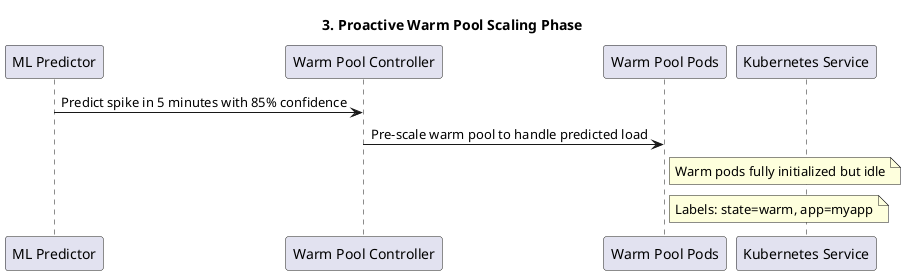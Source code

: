 @startuml
title 3. Proactive Warm Pool Scaling Phase

participant "ML Predictor" as MLPredictor
participant "Warm Pool Controller" as WarmController
participant "Warm Pool Pods" as WarmPool
participant "Kubernetes Service" as K8sService

' Proactive Warm Pool Preparation
MLPredictor -> WarmController: Predict spike in 5 minutes with 85% confidence
WarmController -> WarmPool: Pre-scale warm pool to handle predicted load
note right of WarmPool: Warm pods fully initialized but idle
note right of WarmPool: Labels: state=warm, app=myapp
@enduml